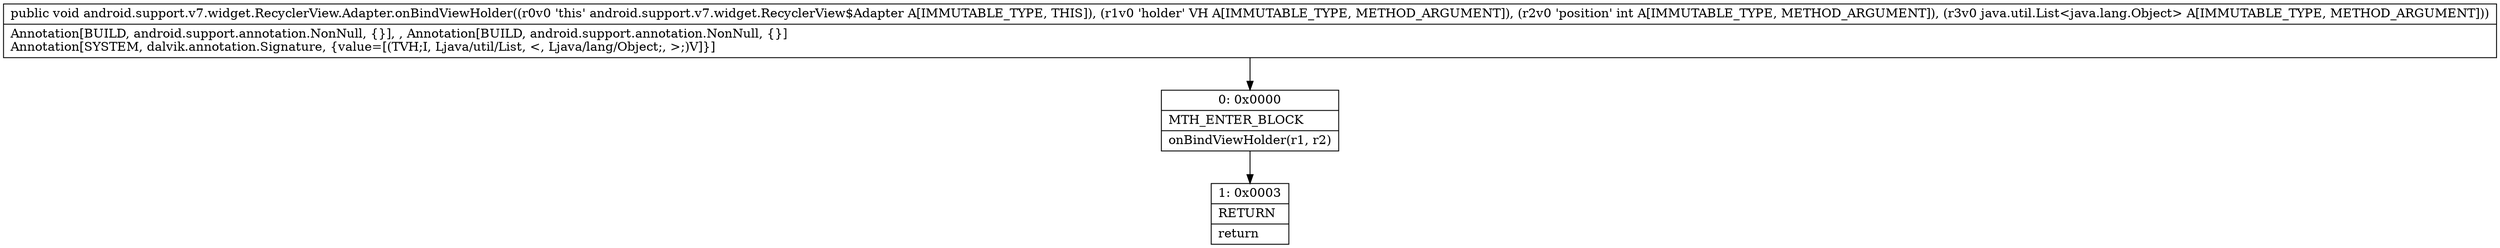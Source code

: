 digraph "CFG forandroid.support.v7.widget.RecyclerView.Adapter.onBindViewHolder(Landroid\/support\/v7\/widget\/RecyclerView$ViewHolder;ILjava\/util\/List;)V" {
Node_0 [shape=record,label="{0\:\ 0x0000|MTH_ENTER_BLOCK\l|onBindViewHolder(r1, r2)\l}"];
Node_1 [shape=record,label="{1\:\ 0x0003|RETURN\l|return\l}"];
MethodNode[shape=record,label="{public void android.support.v7.widget.RecyclerView.Adapter.onBindViewHolder((r0v0 'this' android.support.v7.widget.RecyclerView$Adapter A[IMMUTABLE_TYPE, THIS]), (r1v0 'holder' VH A[IMMUTABLE_TYPE, METHOD_ARGUMENT]), (r2v0 'position' int A[IMMUTABLE_TYPE, METHOD_ARGUMENT]), (r3v0 java.util.List\<java.lang.Object\> A[IMMUTABLE_TYPE, METHOD_ARGUMENT]))  | Annotation[BUILD, android.support.annotation.NonNull, \{\}], , Annotation[BUILD, android.support.annotation.NonNull, \{\}]\lAnnotation[SYSTEM, dalvik.annotation.Signature, \{value=[(TVH;I, Ljava\/util\/List, \<, Ljava\/lang\/Object;, \>;)V]\}]\l}"];
MethodNode -> Node_0;
Node_0 -> Node_1;
}

